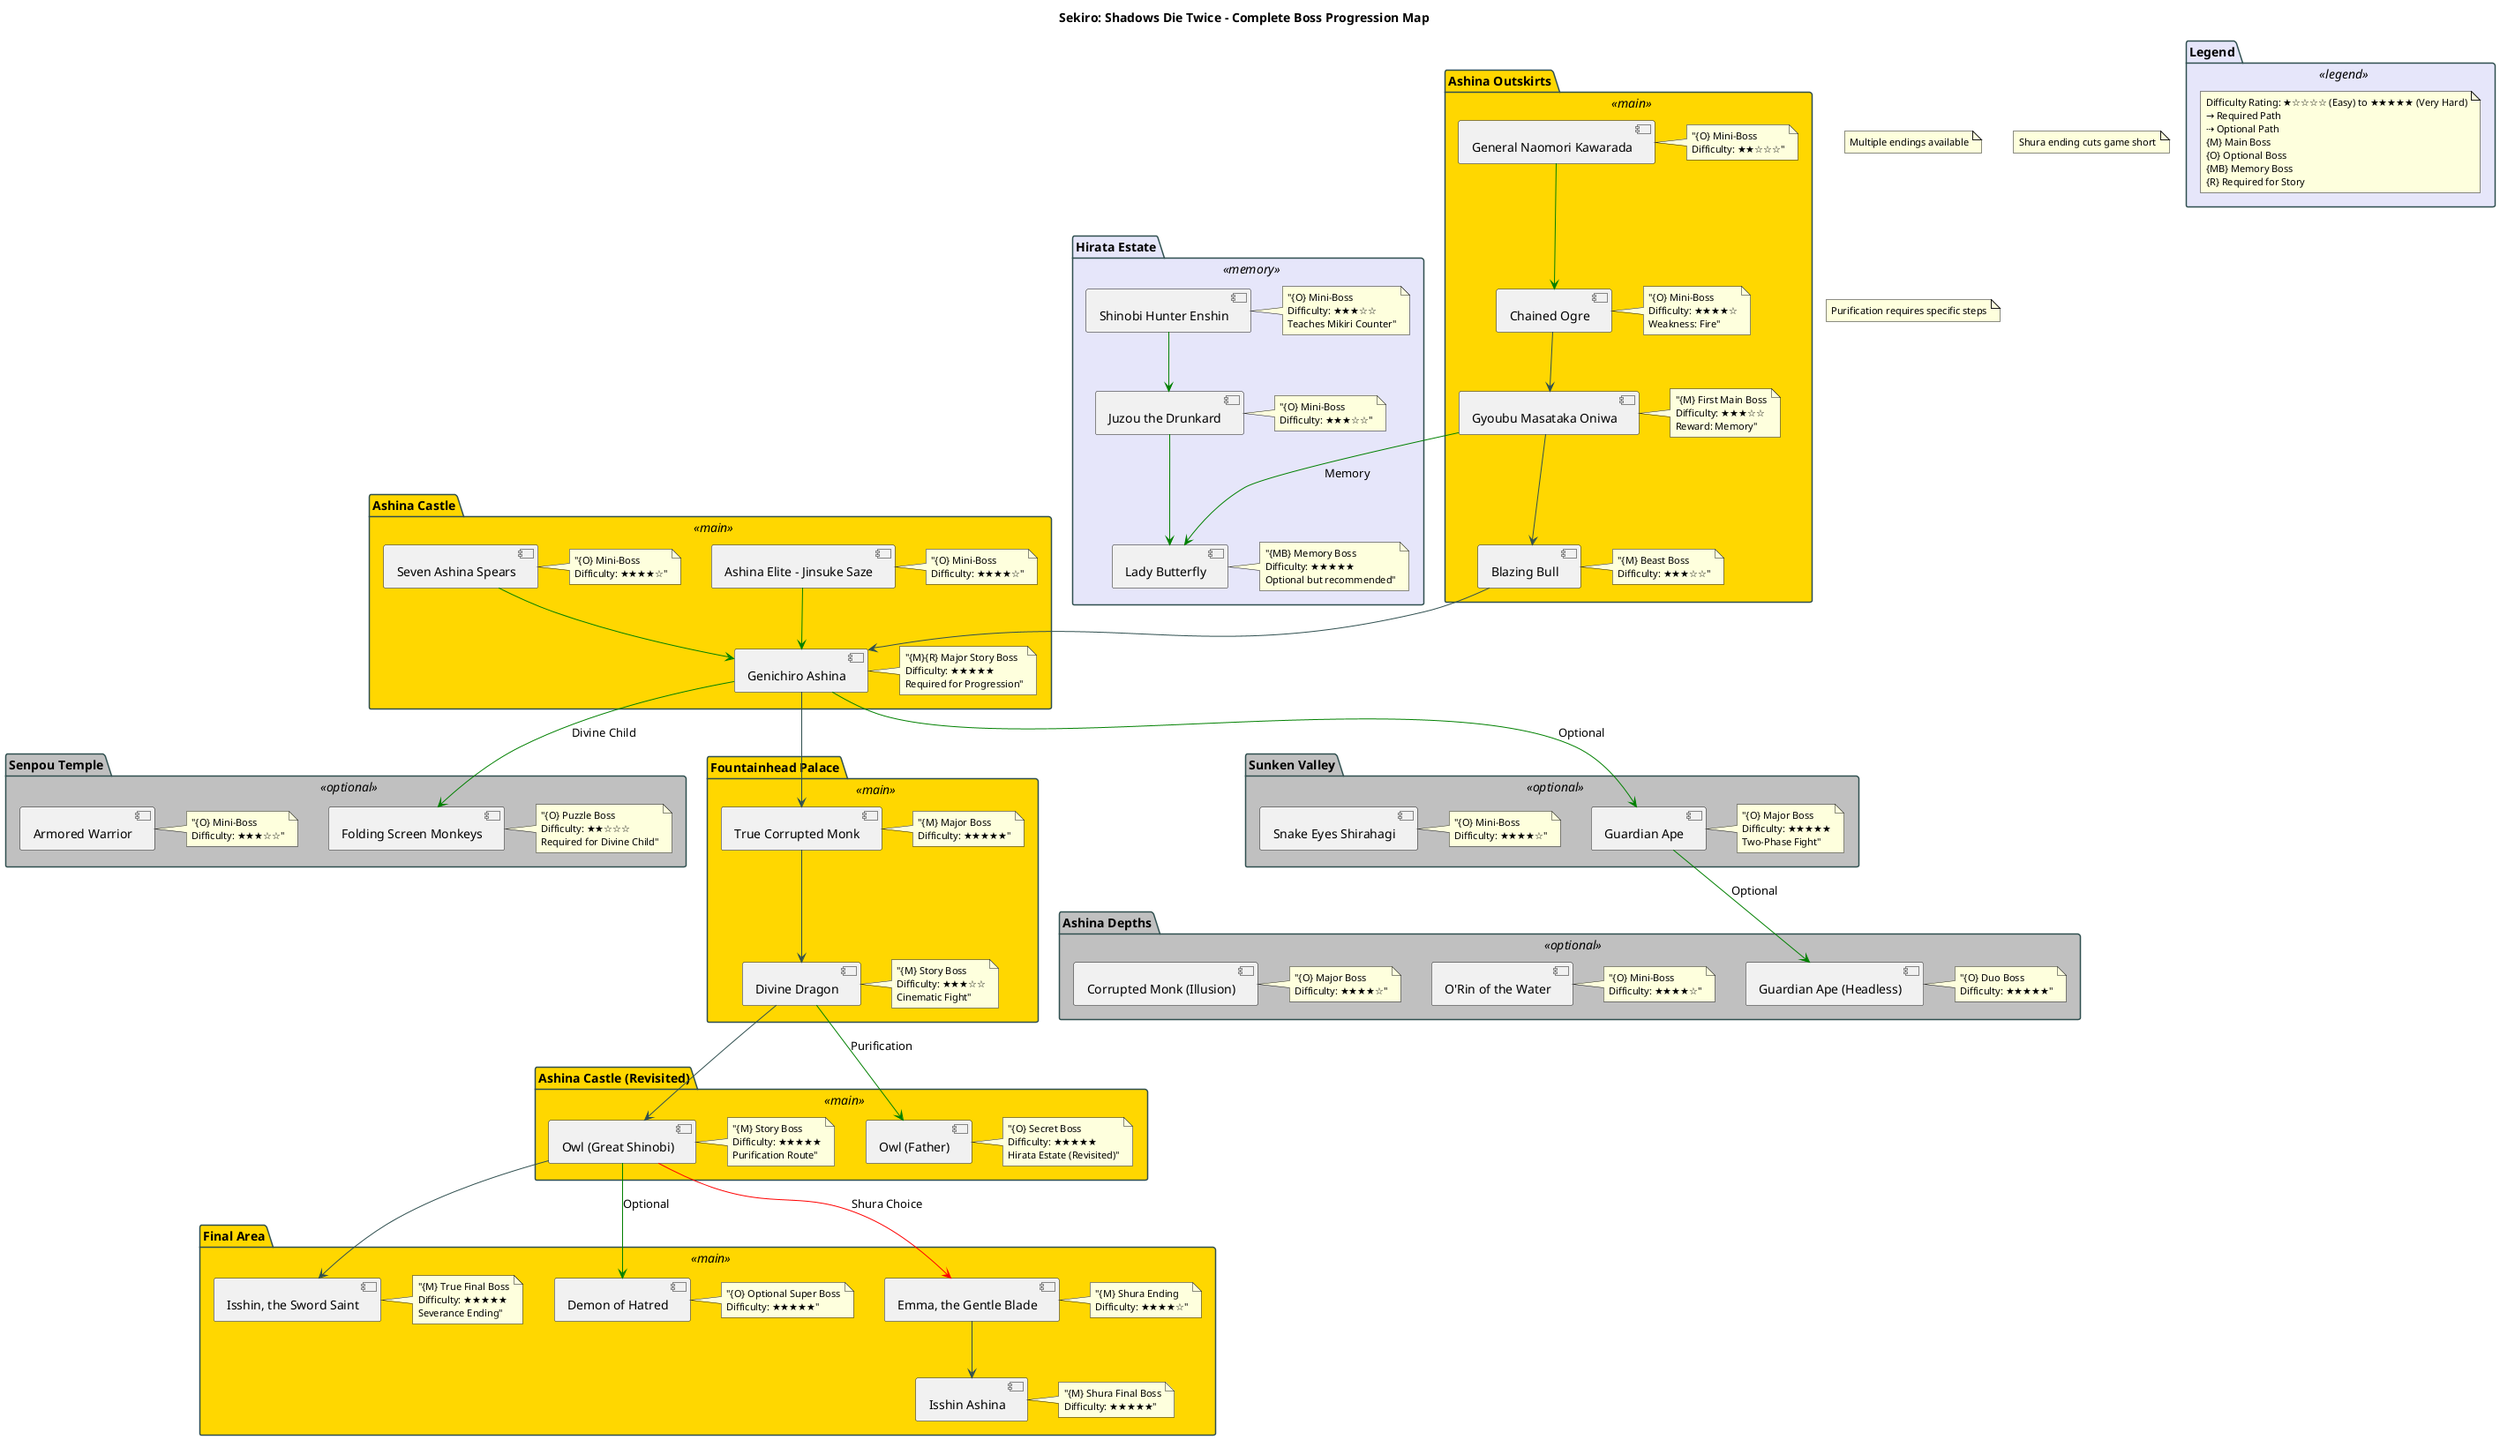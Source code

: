 @startuml
!define MAIN_COLOR #FFD700
!define OPTIONAL_COLOR #C0C0C0
!define MEMORY_COLOR #E6E6FA
!define LEGEND_COLOR #E6E6FA
!define DIFFICULTY_HIGH #FF0000
!define DIFFICULTY_MEDIUM #FFA500
!define DIFFICULTY_LOW #008000

skinparam {
    PackageBackgroundColor<<main>> MAIN_COLOR
    PackageBackgroundColor<<optional>> OPTIONAL_COLOR
    PackageBackgroundColor<<memory>> MEMORY_COLOR
    PackageBackgroundColor<<legend>> LEGEND_COLOR
    ArrowColor #2F4F4F
    PackageBorderColor #2F4F4F
    NodeFontSize 12
    NoteFontSize 11
}

title Sekiro: Shadows Die Twice - Complete Boss Progression Map

package "Legend" <<legend>> {
    note as N1
        Difficulty Rating: ★☆☆☆☆ (Easy) to ★★★★★ (Very Hard)
        → Required Path
        ⇢ Optional Path
        {M} Main Boss
        {O} Optional Boss
        {MB} Memory Boss
        {R} Required for Story
    end note
}

package "Ashina Outskirts" <<main>> {
    [Gyoubu Masataka Oniwa] as Gyoubu
    note right: "{M} First Main Boss\nDifficulty: ★★★☆☆\nReward: Memory"
    
    [General Naomori Kawarada] as Kawarada
    note right: "{O} Mini-Boss\nDifficulty: ★★☆☆☆"
    
    [Chained Ogre] as Ogre
    note right: "{O} Mini-Boss\nDifficulty: ★★★★☆\nWeakness: Fire"
    
    [Blazing Bull] as Bull
    note right: "{M} Beast Boss\nDifficulty: ★★★☆☆"
}

package "Hirata Estate" <<memory>> {
    [Lady Butterfly] as Butterfly
    note right: "{MB} Memory Boss\nDifficulty: ★★★★★\nOptional but recommended"
    
    [Juzou the Drunkard] as Juzou
    note right: "{O} Mini-Boss\nDifficulty: ★★★☆☆"
    
    [Shinobi Hunter Enshin] as Enshin
    note right: "{O} Mini-Boss\nDifficulty: ★★★☆☆\nTeaches Mikiri Counter"
}

package "Ashina Castle" <<main>> {
    [Genichiro Ashina] as Genichiro
    note right: "{M}{R} Major Story Boss\nDifficulty: ★★★★★\nRequired for Progression"
    
    [Ashina Elite - Jinsuke Saze] as Jinsuke
    note right: "{O} Mini-Boss\nDifficulty: ★★★★☆"
    
    [Seven Ashina Spears] as Spears
    note right: "{O} Mini-Boss\nDifficulty: ★★★★☆"
}

package "Senpou Temple" <<optional>> {
    [Folding Screen Monkeys] as Monkeys
    note right: "{O} Puzzle Boss\nDifficulty: ★★☆☆☆\nRequired for Divine Child"
    
    [Armored Warrior] as Warrior
    note right: "{O} Mini-Boss\nDifficulty: ★★★☆☆"
}

package "Sunken Valley" <<optional>> {
    [Guardian Ape] as Ape
    note right: "{O} Major Boss\nDifficulty: ★★★★★\nTwo-Phase Fight"
    
    [Snake Eyes Shirahagi] as Shirahagi
    note right: "{O} Mini-Boss\nDifficulty: ★★★★☆"
}

package "Ashina Depths" <<optional>> {
    [Guardian Ape (Headless)] as HeadlessApe
    note right: "{O} Duo Boss\nDifficulty: ★★★★★"
    
    [O'Rin of the Water] as ORin
    note right: "{O} Mini-Boss\nDifficulty: ★★★★☆"
    
    [Corrupted Monk (Illusion)] as MonkIllusion
    note right: "{O} Major Boss\nDifficulty: ★★★★☆"
}

package "Fountainhead Palace" <<main>> {
    [True Corrupted Monk] as TrueMonk
    note right: "{M} Major Boss\nDifficulty: ★★★★★"
    
    [Divine Dragon] as Dragon
    note right: "{M} Story Boss\nDifficulty: ★★★☆☆\nCinematic Fight"
}

package "Ashina Castle (Revisited)" <<main>> {
    [Owl (Great Shinobi)] as OwlShinobi
    note right: "{M} Story Boss\nDifficulty: ★★★★★\nPurification Route"
    
    [Owl (Father)] as OwlFather
    note right: "{O} Secret Boss\nDifficulty: ★★★★★\nHirata Estate (Revisited)"
}

package "Final Area" <<main>> {
    [Isshin, the Sword Saint] as Isshin
    note right: "{M} True Final Boss\nDifficulty: ★★★★★\nSeverance Ending"
    
    [Demon of Hatred] as Demon
    note right: "{O} Optional Super Boss\nDifficulty: ★★★★★"
    
    [Emma, the Gentle Blade] as Emma
    note right: "{M} Shura Ending\nDifficulty: ★★★★☆"
    
    [Isshin Ashina] as IsshingShura
    note right: "{M} Shura Final Boss\nDifficulty: ★★★★★"
}

' Main Story Progression
Ogre --> Gyoubu
Gyoubu --> Bull
Bull --> Genichiro
Genichiro --> TrueMonk
TrueMonk --> Dragon
Dragon --> OwlShinobi
OwlShinobi --> Isshin

' Optional and Memory Paths
Gyoubu -[#green]-> Butterfly : "Memory"
Genichiro -[#green]-> Monkeys : "Divine Child"
Genichiro -[#green]-> Ape : "Optional"
Ape -[#green]-> HeadlessApe : "Optional"
Dragon -[#green]-> OwlFather : "Purification"
OwlShinobi -[#green]-> Demon : "Optional"

' Shura Ending Path
OwlShinobi -[#red]-> Emma : "Shura Choice"
Emma --> IsshingShura

' Mini-Boss Connections
Kawarada -[#green]-> Ogre
Enshin -[#green]-> Juzou
Juzou -[#green]-> Butterfly
Spears -[#green]-> Genichiro
Jinsuke -[#green]-> Genichiro

' Additional Notes
note "Multiple endings available" as N2
note "Shura ending cuts game short" as N3
note "Purification requires specific steps" as N4

@enduml
